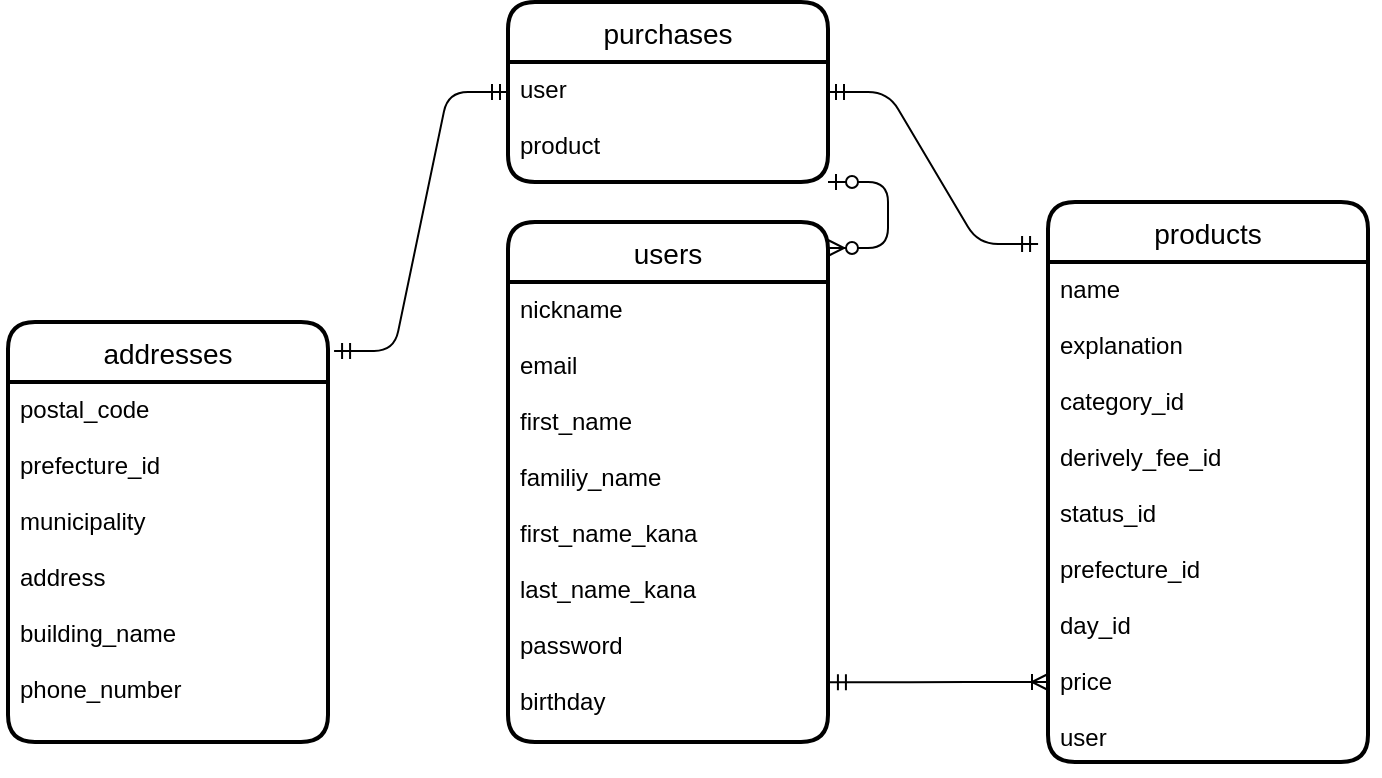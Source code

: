 <mxfile>
    <diagram id="-_IHJdTsakwkE2twF4Qq" name="ページ1">
        <mxGraphModel dx="899" dy="569" grid="1" gridSize="10" guides="1" tooltips="1" connect="1" arrows="1" fold="1" page="1" pageScale="1" pageWidth="827" pageHeight="1169" math="0" shadow="0">
            <root>
                <mxCell id="0"/>
                <mxCell id="1" parent="0"/>
                <mxCell id="GyPT7v24sfky5DDzzVhB-81" value="users" style="swimlane;childLayout=stackLayout;horizontal=1;startSize=30;horizontalStack=0;rounded=1;fontSize=14;fontStyle=0;strokeWidth=2;resizeParent=0;resizeLast=1;shadow=0;dashed=0;align=center;" vertex="1" parent="1">
                    <mxGeometry x="310" y="230" width="160" height="260" as="geometry"/>
                </mxCell>
                <mxCell id="GyPT7v24sfky5DDzzVhB-82" value="nickname&#10;&#10;email&#10;&#10;first_name&#10;&#10;familiy_name&#10;&#10;first_name_kana&#10;&#10;last_name_kana&#10;&#10;password&#10;&#10;birthday" style="align=left;strokeColor=none;fillColor=none;spacingLeft=4;fontSize=12;verticalAlign=top;resizable=0;rotatable=0;part=1;shadow=1;" vertex="1" parent="GyPT7v24sfky5DDzzVhB-81">
                    <mxGeometry y="30" width="160" height="230" as="geometry"/>
                </mxCell>
                <mxCell id="GyPT7v24sfky5DDzzVhB-83" value="purchases" style="swimlane;childLayout=stackLayout;horizontal=1;startSize=30;horizontalStack=0;rounded=1;fontSize=14;fontStyle=0;strokeWidth=2;resizeParent=0;resizeLast=1;shadow=0;dashed=0;align=center;" vertex="1" parent="1">
                    <mxGeometry x="310" y="120" width="160" height="90" as="geometry"/>
                </mxCell>
                <mxCell id="GyPT7v24sfky5DDzzVhB-84" value="user&#10;&#10;product" style="align=left;strokeColor=none;fillColor=none;spacingLeft=4;fontSize=12;verticalAlign=top;resizable=0;rotatable=0;part=1;shadow=1;" vertex="1" parent="GyPT7v24sfky5DDzzVhB-83">
                    <mxGeometry y="30" width="160" height="60" as="geometry"/>
                </mxCell>
                <mxCell id="GyPT7v24sfky5DDzzVhB-85" value="addresses" style="swimlane;childLayout=stackLayout;horizontal=1;startSize=30;horizontalStack=0;rounded=1;fontSize=14;fontStyle=0;strokeWidth=2;resizeParent=0;resizeLast=1;shadow=0;dashed=0;align=center;" vertex="1" parent="1">
                    <mxGeometry x="60" y="280" width="160" height="210" as="geometry"/>
                </mxCell>
                <mxCell id="GyPT7v24sfky5DDzzVhB-86" value="postal_code&#10;&#10;prefecture_id&#10;&#10;municipality&#10;&#10;address&#10;&#10;building_name&#10;&#10;phone_number&#10;" style="align=left;strokeColor=none;fillColor=none;spacingLeft=4;fontSize=12;verticalAlign=top;resizable=0;rotatable=0;part=1;shadow=1;" vertex="1" parent="GyPT7v24sfky5DDzzVhB-85">
                    <mxGeometry y="30" width="160" height="180" as="geometry"/>
                </mxCell>
                <mxCell id="GyPT7v24sfky5DDzzVhB-87" value="products" style="swimlane;childLayout=stackLayout;horizontal=1;startSize=30;horizontalStack=0;rounded=1;fontSize=14;fontStyle=0;strokeWidth=2;resizeParent=0;resizeLast=1;shadow=0;dashed=0;align=center;" vertex="1" parent="1">
                    <mxGeometry x="580" y="220" width="160" height="280" as="geometry"/>
                </mxCell>
                <mxCell id="GyPT7v24sfky5DDzzVhB-88" value="name&#10;&#10;explanation&#10;&#10;category_id&#10;&#10;derively_fee_id&#10;&#10;status_id&#10;&#10;prefecture_id&#10;&#10;day_id&#10;&#10;price&#10;&#10;user" style="align=left;strokeColor=none;fillColor=none;spacingLeft=4;fontSize=12;verticalAlign=top;resizable=0;rotatable=0;part=1;shadow=1;" vertex="1" parent="GyPT7v24sfky5DDzzVhB-87">
                    <mxGeometry y="30" width="160" height="250" as="geometry"/>
                </mxCell>
                <mxCell id="GyPT7v24sfky5DDzzVhB-91" value="" style="edgeStyle=entityRelationEdgeStyle;fontSize=12;html=1;endArrow=ERoneToMany;startArrow=ERmandOne;entryX=0;entryY=0.84;entryDx=0;entryDy=0;entryPerimeter=0;exitX=1.006;exitY=0.87;exitDx=0;exitDy=0;exitPerimeter=0;" edge="1" parent="1" source="GyPT7v24sfky5DDzzVhB-82" target="GyPT7v24sfky5DDzzVhB-88">
                    <mxGeometry width="100" height="100" relative="1" as="geometry">
                        <mxPoint x="470" y="582" as="sourcePoint"/>
                        <mxPoint x="420" y="340" as="targetPoint"/>
                    </mxGeometry>
                </mxCell>
                <mxCell id="GyPT7v24sfky5DDzzVhB-92" value="" style="edgeStyle=entityRelationEdgeStyle;fontSize=12;html=1;endArrow=ERmandOne;startArrow=ERmandOne;exitX=1;exitY=0.25;exitDx=0;exitDy=0;entryX=-0.031;entryY=0.075;entryDx=0;entryDy=0;entryPerimeter=0;" edge="1" parent="1" source="GyPT7v24sfky5DDzzVhB-84" target="GyPT7v24sfky5DDzzVhB-87">
                    <mxGeometry width="100" height="100" relative="1" as="geometry">
                        <mxPoint x="320" y="440" as="sourcePoint"/>
                        <mxPoint x="420" y="340" as="targetPoint"/>
                    </mxGeometry>
                </mxCell>
                <mxCell id="GyPT7v24sfky5DDzzVhB-93" value="" style="edgeStyle=entityRelationEdgeStyle;fontSize=12;html=1;endArrow=ERmandOne;startArrow=ERmandOne;entryX=0;entryY=0.5;entryDx=0;entryDy=0;exitX=1.019;exitY=0.069;exitDx=0;exitDy=0;exitPerimeter=0;" edge="1" parent="1" source="GyPT7v24sfky5DDzzVhB-85" target="GyPT7v24sfky5DDzzVhB-83">
                    <mxGeometry width="100" height="100" relative="1" as="geometry">
                        <mxPoint x="320" y="440" as="sourcePoint"/>
                        <mxPoint x="420" y="340" as="targetPoint"/>
                    </mxGeometry>
                </mxCell>
                <mxCell id="GyPT7v24sfky5DDzzVhB-94" value="" style="edgeStyle=entityRelationEdgeStyle;fontSize=12;html=1;endArrow=ERzeroToMany;startArrow=ERzeroToOne;exitX=1;exitY=1;exitDx=0;exitDy=0;entryX=1;entryY=0.05;entryDx=0;entryDy=0;entryPerimeter=0;" edge="1" parent="1" source="GyPT7v24sfky5DDzzVhB-84" target="GyPT7v24sfky5DDzzVhB-81">
                    <mxGeometry width="100" height="100" relative="1" as="geometry">
                        <mxPoint x="320" y="440" as="sourcePoint"/>
                        <mxPoint x="420" y="340" as="targetPoint"/>
                    </mxGeometry>
                </mxCell>
            </root>
        </mxGraphModel>
    </diagram>
    <diagram id="Cr22eUG7T8TZzV-ylCZe" name="ページ2">
        <mxGraphModel dx="899" dy="569" grid="1" gridSize="10" guides="1" tooltips="1" connect="1" arrows="1" fold="1" page="1" pageScale="1" pageWidth="827" pageHeight="1169" math="0" shadow="0">
            <root>
                <mxCell id="Q1L2OuWgNVPZUVuLQL3R-0"/>
                <mxCell id="Q1L2OuWgNVPZUVuLQL3R-1" parent="Q1L2OuWgNVPZUVuLQL3R-0"/>
                <mxCell id="b7fOqF2IW4tO9GPzOiRT-13" value="Entity" style="whiteSpace=wrap;html=1;align=center;" vertex="1" parent="Q1L2OuWgNVPZUVuLQL3R-1">
                    <mxGeometry x="390" y="500" width="100" height="40" as="geometry"/>
                </mxCell>
            </root>
        </mxGraphModel>
    </diagram>
</mxfile>